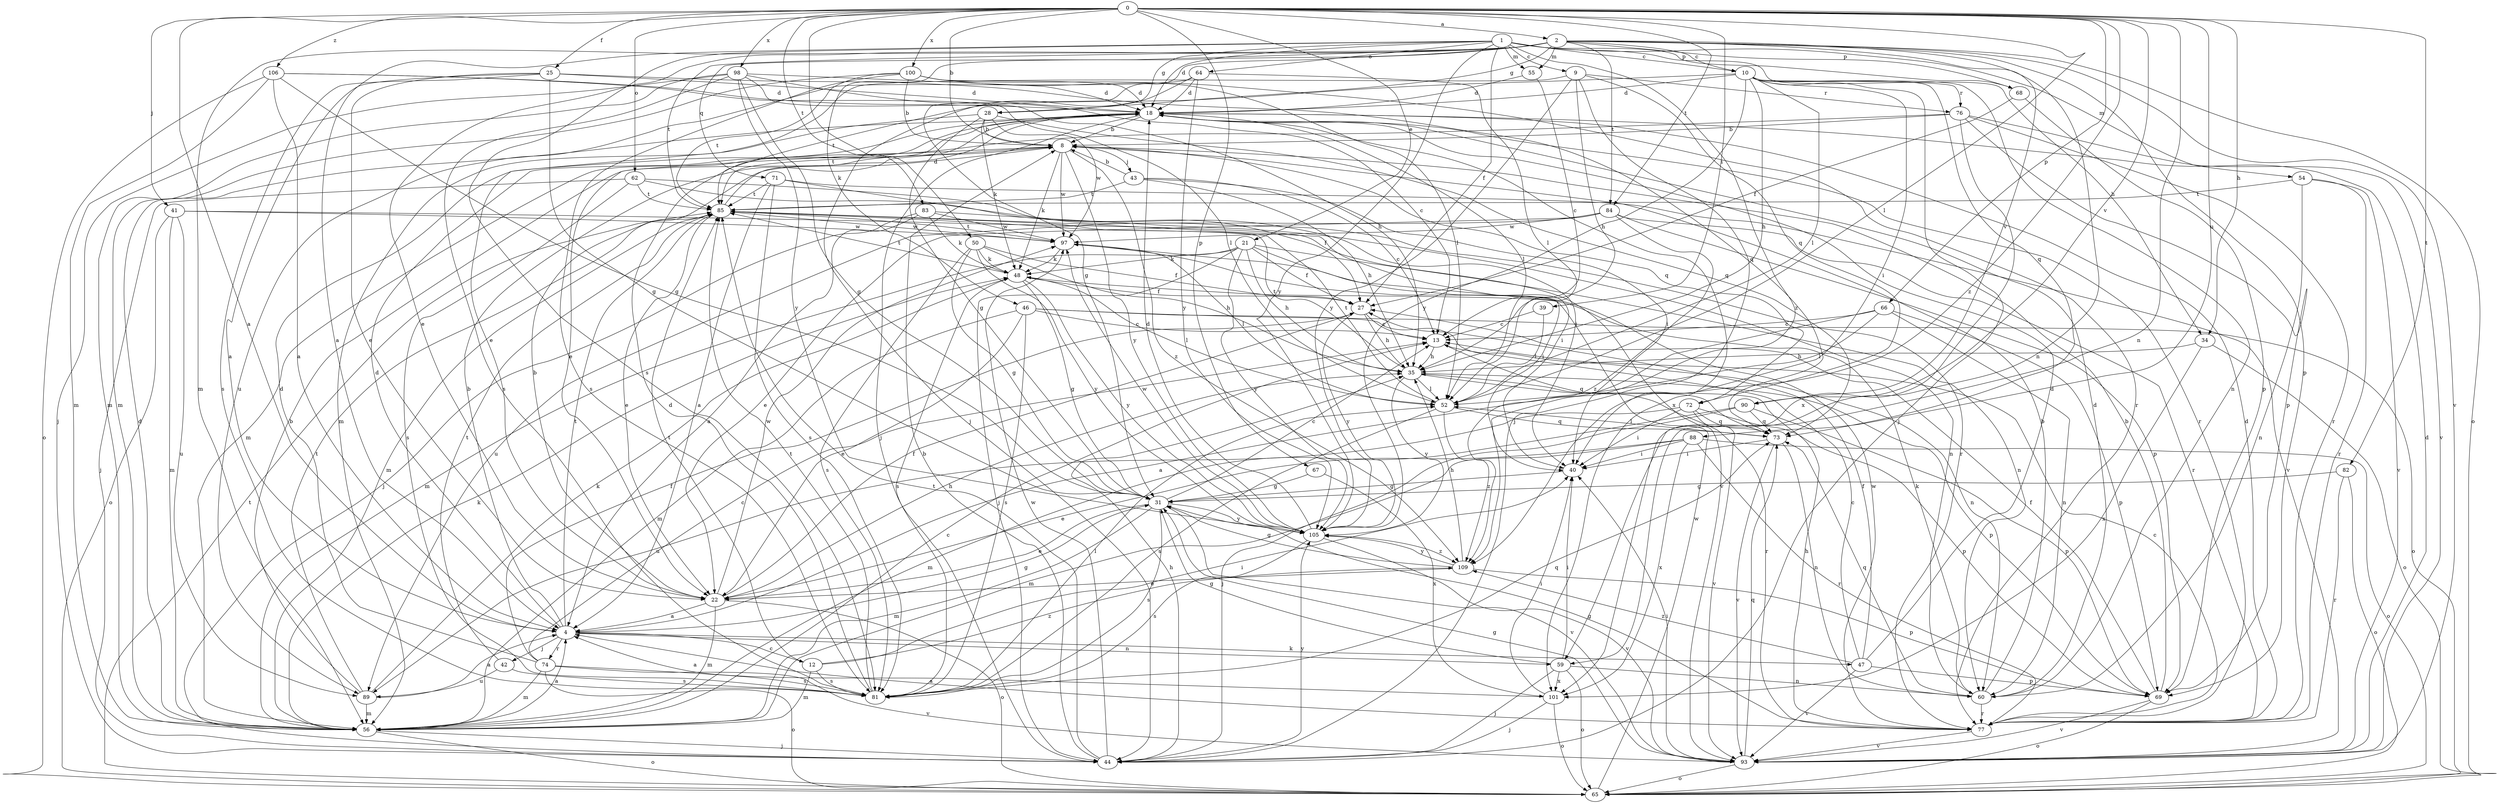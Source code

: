 strict digraph  {
0;
1;
2;
4;
8;
9;
10;
12;
13;
18;
21;
22;
25;
27;
28;
31;
34;
35;
39;
40;
41;
42;
43;
44;
46;
47;
48;
50;
52;
54;
55;
56;
59;
60;
62;
64;
65;
66;
67;
68;
69;
71;
72;
73;
74;
76;
77;
81;
82;
83;
84;
85;
88;
89;
90;
93;
97;
98;
100;
101;
105;
106;
109;
0 -> 2  [label=a];
0 -> 4  [label=a];
0 -> 8  [label=b];
0 -> 21  [label=e];
0 -> 25  [label=f];
0 -> 34  [label=h];
0 -> 39  [label=i];
0 -> 41  [label=j];
0 -> 50  [label=l];
0 -> 52  [label=l];
0 -> 59  [label=n];
0 -> 62  [label=o];
0 -> 66  [label=p];
0 -> 67  [label=p];
0 -> 82  [label=t];
0 -> 83  [label=t];
0 -> 84  [label=t];
0 -> 88  [label=u];
0 -> 90  [label=v];
0 -> 98  [label=x];
0 -> 100  [label=x];
0 -> 106  [label=z];
0 -> 109  [label=z];
1 -> 4  [label=a];
1 -> 9  [label=c];
1 -> 10  [label=c];
1 -> 18  [label=d];
1 -> 27  [label=f];
1 -> 28  [label=g];
1 -> 34  [label=h];
1 -> 54  [label=m];
1 -> 55  [label=m];
1 -> 64  [label=o];
1 -> 68  [label=p];
1 -> 81  [label=s];
1 -> 105  [label=y];
1 -> 109  [label=z];
2 -> 10  [label=c];
2 -> 22  [label=e];
2 -> 28  [label=g];
2 -> 31  [label=g];
2 -> 46  [label=k];
2 -> 55  [label=m];
2 -> 56  [label=m];
2 -> 59  [label=n];
2 -> 65  [label=o];
2 -> 68  [label=p];
2 -> 69  [label=p];
2 -> 71  [label=q];
2 -> 84  [label=t];
2 -> 85  [label=t];
2 -> 90  [label=v];
2 -> 93  [label=v];
4 -> 8  [label=b];
4 -> 12  [label=c];
4 -> 18  [label=d];
4 -> 31  [label=g];
4 -> 42  [label=j];
4 -> 47  [label=k];
4 -> 59  [label=n];
4 -> 74  [label=r];
4 -> 85  [label=t];
8 -> 43  [label=j];
8 -> 48  [label=k];
8 -> 56  [label=m];
8 -> 72  [label=q];
8 -> 97  [label=w];
8 -> 105  [label=y];
8 -> 109  [label=z];
9 -> 22  [label=e];
9 -> 35  [label=h];
9 -> 44  [label=j];
9 -> 72  [label=q];
9 -> 76  [label=r];
9 -> 105  [label=y];
10 -> 18  [label=d];
10 -> 35  [label=h];
10 -> 40  [label=i];
10 -> 44  [label=j];
10 -> 52  [label=l];
10 -> 60  [label=n];
10 -> 73  [label=q];
10 -> 76  [label=r];
10 -> 85  [label=t];
10 -> 105  [label=y];
12 -> 40  [label=i];
12 -> 56  [label=m];
12 -> 81  [label=s];
12 -> 85  [label=t];
12 -> 109  [label=z];
13 -> 35  [label=h];
13 -> 73  [label=q];
18 -> 8  [label=b];
18 -> 44  [label=j];
18 -> 52  [label=l];
18 -> 77  [label=r];
18 -> 85  [label=t];
18 -> 101  [label=x];
21 -> 27  [label=f];
21 -> 35  [label=h];
21 -> 40  [label=i];
21 -> 44  [label=j];
21 -> 48  [label=k];
21 -> 56  [label=m];
21 -> 60  [label=n];
21 -> 105  [label=y];
22 -> 4  [label=a];
22 -> 8  [label=b];
22 -> 27  [label=f];
22 -> 35  [label=h];
22 -> 56  [label=m];
22 -> 65  [label=o];
22 -> 97  [label=w];
25 -> 4  [label=a];
25 -> 18  [label=d];
25 -> 22  [label=e];
25 -> 31  [label=g];
25 -> 73  [label=q];
25 -> 81  [label=s];
27 -> 13  [label=c];
27 -> 35  [label=h];
27 -> 105  [label=y];
28 -> 8  [label=b];
28 -> 31  [label=g];
28 -> 48  [label=k];
28 -> 56  [label=m];
28 -> 73  [label=q];
28 -> 97  [label=w];
31 -> 13  [label=c];
31 -> 22  [label=e];
31 -> 56  [label=m];
31 -> 81  [label=s];
31 -> 93  [label=v];
31 -> 105  [label=y];
34 -> 35  [label=h];
34 -> 65  [label=o];
34 -> 101  [label=x];
35 -> 52  [label=l];
35 -> 69  [label=p];
35 -> 77  [label=r];
35 -> 85  [label=t];
35 -> 105  [label=y];
39 -> 13  [label=c];
39 -> 52  [label=l];
40 -> 31  [label=g];
41 -> 56  [label=m];
41 -> 65  [label=o];
41 -> 89  [label=u];
41 -> 93  [label=v];
41 -> 97  [label=w];
42 -> 81  [label=s];
42 -> 85  [label=t];
42 -> 89  [label=u];
43 -> 8  [label=b];
43 -> 13  [label=c];
43 -> 35  [label=h];
43 -> 40  [label=i];
43 -> 85  [label=t];
44 -> 8  [label=b];
44 -> 35  [label=h];
44 -> 85  [label=t];
44 -> 97  [label=w];
44 -> 105  [label=y];
46 -> 13  [label=c];
46 -> 22  [label=e];
46 -> 56  [label=m];
46 -> 60  [label=n];
46 -> 65  [label=o];
46 -> 81  [label=s];
47 -> 13  [label=c];
47 -> 18  [label=d];
47 -> 27  [label=f];
47 -> 69  [label=p];
47 -> 93  [label=v];
47 -> 109  [label=z];
48 -> 27  [label=f];
48 -> 31  [label=g];
48 -> 52  [label=l];
48 -> 81  [label=s];
48 -> 85  [label=t];
48 -> 105  [label=y];
50 -> 27  [label=f];
50 -> 31  [label=g];
50 -> 35  [label=h];
50 -> 48  [label=k];
50 -> 81  [label=s];
50 -> 105  [label=y];
52 -> 73  [label=q];
52 -> 81  [label=s];
52 -> 85  [label=t];
52 -> 109  [label=z];
54 -> 60  [label=n];
54 -> 77  [label=r];
54 -> 85  [label=t];
54 -> 93  [label=v];
55 -> 13  [label=c];
55 -> 18  [label=d];
56 -> 4  [label=a];
56 -> 13  [label=c];
56 -> 18  [label=d];
56 -> 44  [label=j];
56 -> 48  [label=k];
56 -> 65  [label=o];
59 -> 31  [label=g];
59 -> 40  [label=i];
59 -> 44  [label=j];
59 -> 60  [label=n];
59 -> 65  [label=o];
59 -> 101  [label=x];
60 -> 8  [label=b];
60 -> 18  [label=d];
60 -> 48  [label=k];
60 -> 73  [label=q];
60 -> 77  [label=r];
62 -> 40  [label=i];
62 -> 44  [label=j];
62 -> 77  [label=r];
62 -> 81  [label=s];
62 -> 85  [label=t];
64 -> 18  [label=d];
64 -> 44  [label=j];
64 -> 52  [label=l];
64 -> 89  [label=u];
64 -> 105  [label=y];
65 -> 85  [label=t];
65 -> 97  [label=w];
66 -> 4  [label=a];
66 -> 13  [label=c];
66 -> 52  [label=l];
66 -> 60  [label=n];
66 -> 69  [label=p];
67 -> 31  [label=g];
67 -> 101  [label=x];
68 -> 27  [label=f];
68 -> 69  [label=p];
69 -> 8  [label=b];
69 -> 27  [label=f];
69 -> 65  [label=o];
69 -> 93  [label=v];
71 -> 4  [label=a];
71 -> 27  [label=f];
71 -> 81  [label=s];
71 -> 85  [label=t];
71 -> 93  [label=v];
72 -> 40  [label=i];
72 -> 69  [label=p];
72 -> 73  [label=q];
72 -> 89  [label=u];
72 -> 93  [label=v];
73 -> 40  [label=i];
73 -> 52  [label=l];
73 -> 60  [label=n];
73 -> 93  [label=v];
74 -> 13  [label=c];
74 -> 18  [label=d];
74 -> 27  [label=f];
74 -> 56  [label=m];
74 -> 65  [label=o];
74 -> 81  [label=s];
74 -> 93  [label=v];
76 -> 8  [label=b];
76 -> 22  [label=e];
76 -> 69  [label=p];
76 -> 77  [label=r];
76 -> 93  [label=v];
76 -> 101  [label=x];
77 -> 4  [label=a];
77 -> 13  [label=c];
77 -> 18  [label=d];
77 -> 31  [label=g];
77 -> 35  [label=h];
77 -> 93  [label=v];
77 -> 97  [label=w];
81 -> 18  [label=d];
81 -> 52  [label=l];
81 -> 73  [label=q];
81 -> 85  [label=t];
82 -> 31  [label=g];
82 -> 65  [label=o];
82 -> 77  [label=r];
83 -> 4  [label=a];
83 -> 44  [label=j];
83 -> 48  [label=k];
83 -> 60  [label=n];
83 -> 97  [label=w];
84 -> 22  [label=e];
84 -> 69  [label=p];
84 -> 77  [label=r];
84 -> 89  [label=u];
84 -> 97  [label=w];
84 -> 109  [label=z];
85 -> 18  [label=d];
85 -> 22  [label=e];
85 -> 40  [label=i];
85 -> 56  [label=m];
85 -> 97  [label=w];
88 -> 22  [label=e];
88 -> 40  [label=i];
88 -> 56  [label=m];
88 -> 65  [label=o];
88 -> 77  [label=r];
88 -> 101  [label=x];
89 -> 4  [label=a];
89 -> 8  [label=b];
89 -> 48  [label=k];
89 -> 56  [label=m];
89 -> 85  [label=t];
90 -> 44  [label=j];
90 -> 56  [label=m];
90 -> 69  [label=p];
90 -> 73  [label=q];
93 -> 18  [label=d];
93 -> 31  [label=g];
93 -> 40  [label=i];
93 -> 65  [label=o];
93 -> 73  [label=q];
97 -> 48  [label=k];
97 -> 52  [label=l];
97 -> 85  [label=t];
98 -> 13  [label=c];
98 -> 18  [label=d];
98 -> 31  [label=g];
98 -> 35  [label=h];
98 -> 44  [label=j];
98 -> 56  [label=m];
98 -> 81  [label=s];
98 -> 105  [label=y];
100 -> 8  [label=b];
100 -> 18  [label=d];
100 -> 52  [label=l];
100 -> 56  [label=m];
100 -> 77  [label=r];
100 -> 81  [label=s];
100 -> 85  [label=t];
101 -> 4  [label=a];
101 -> 40  [label=i];
101 -> 44  [label=j];
101 -> 65  [label=o];
105 -> 18  [label=d];
105 -> 81  [label=s];
105 -> 93  [label=v];
105 -> 97  [label=w];
105 -> 109  [label=z];
106 -> 4  [label=a];
106 -> 18  [label=d];
106 -> 31  [label=g];
106 -> 52  [label=l];
106 -> 56  [label=m];
106 -> 65  [label=o];
109 -> 22  [label=e];
109 -> 31  [label=g];
109 -> 35  [label=h];
109 -> 69  [label=p];
109 -> 105  [label=y];
}
